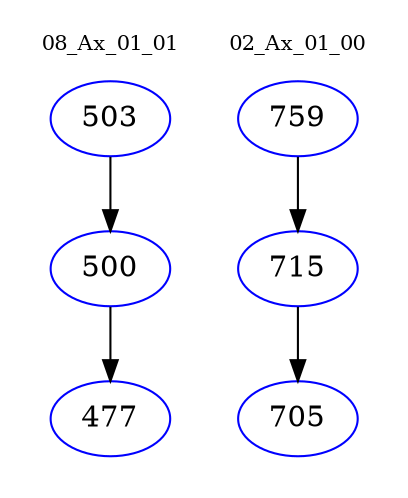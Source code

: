 digraph{
subgraph cluster_0 {
color = white
label = "08_Ax_01_01";
fontsize=10;
T0_503 [label="503", color="blue"]
T0_503 -> T0_500 [color="black"]
T0_500 [label="500", color="blue"]
T0_500 -> T0_477 [color="black"]
T0_477 [label="477", color="blue"]
}
subgraph cluster_1 {
color = white
label = "02_Ax_01_00";
fontsize=10;
T1_759 [label="759", color="blue"]
T1_759 -> T1_715 [color="black"]
T1_715 [label="715", color="blue"]
T1_715 -> T1_705 [color="black"]
T1_705 [label="705", color="blue"]
}
}
